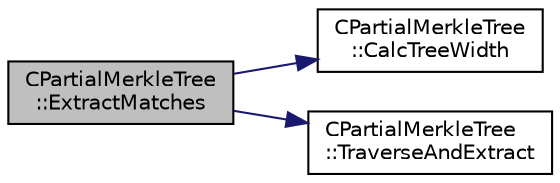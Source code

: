 digraph "CPartialMerkleTree::ExtractMatches"
{
 // LATEX_PDF_SIZE
  edge [fontname="Helvetica",fontsize="10",labelfontname="Helvetica",labelfontsize="10"];
  node [fontname="Helvetica",fontsize="10",shape=record];
  rankdir="LR";
  Node10 [label="CPartialMerkleTree\l::ExtractMatches",height=0.2,width=0.4,color="black", fillcolor="grey75", style="filled", fontcolor="black",tooltip=" "];
  Node10 -> Node11 [color="midnightblue",fontsize="10",style="solid",fontname="Helvetica"];
  Node11 [label="CPartialMerkleTree\l::CalcTreeWidth",height=0.2,width=0.4,color="black", fillcolor="white", style="filled",URL="$class_c_partial_merkle_tree.html#a7dd0288d62321fb5aa2c27a3372ee8fe",tooltip=" "];
  Node10 -> Node12 [color="midnightblue",fontsize="10",style="solid",fontname="Helvetica"];
  Node12 [label="CPartialMerkleTree\l::TraverseAndExtract",height=0.2,width=0.4,color="black", fillcolor="white", style="filled",URL="$class_c_partial_merkle_tree.html#a3ddbe75a92d93059c30f6e60bacc7054",tooltip=" "];
}
